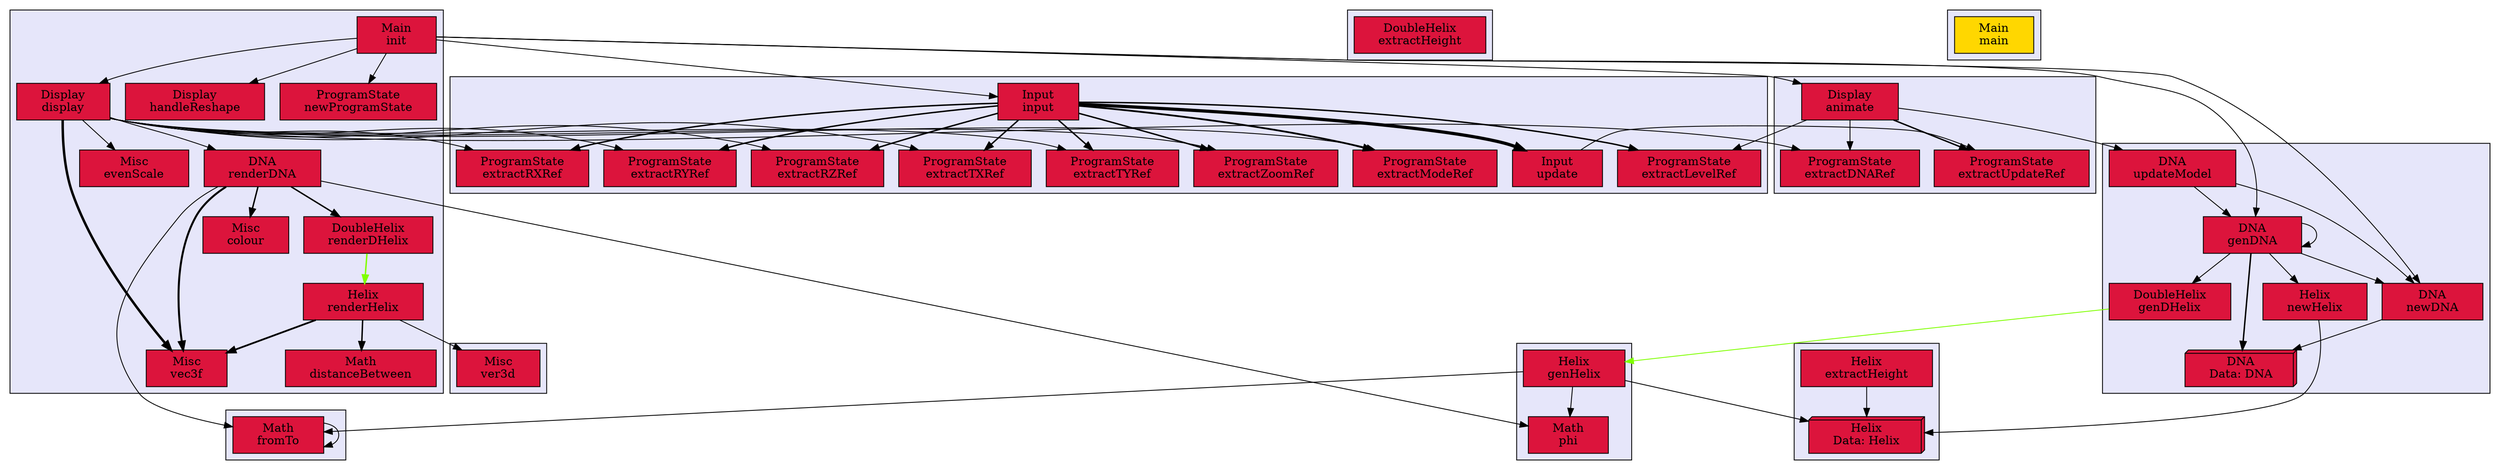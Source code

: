 digraph "Chinese Whispers module suggestions" {
    node [margin="0.4,0.1"
         ,style=filled];
    subgraph cluster_1 {
        graph [style=filled
              ,fillcolor=lavender];
        4 [label="DNA\nrenderDNA"
          ,shape=box
          ,fillcolor=crimson
          ,style="filled,solid"];
        7 [label="Display\ndisplay"
          ,shape=box
          ,fillcolor=crimson
          ,style="filled,solid"];
        8 [label="Display\nhandleReshape"
          ,shape=box
          ,fillcolor=crimson
          ,style="filled,solid"];
        11 [label="DoubleHelix\nrenderDHelix"
           ,shape=box
           ,fillcolor=crimson
           ,style="filled,solid"];
        16 [label="Helix\nrenderHelix"
           ,shape=box
           ,fillcolor=crimson
           ,style="filled,solid"];
        19 [label="Main\ninit"
           ,shape=box
           ,fillcolor=crimson
           ,style="filled,solid"];
        21 [label="Math\ndistanceBetween"
           ,shape=box
           ,fillcolor=crimson
           ,style="filled,solid"];
        24 [label="Misc\ncolour"
           ,shape=box
           ,fillcolor=crimson
           ,style="filled,solid"];
        25 [label="Misc\nevenScale"
           ,shape=box
           ,fillcolor=crimson
           ,style="filled,solid"];
        26 [label="Misc\nvec3f"
           ,shape=box
           ,fillcolor=crimson
           ,style="filled,solid"];
        38 [label="ProgramState\nnewProgramState"
           ,shape=box
           ,fillcolor=crimson
           ,style="filled,solid"];
    }
    subgraph cluster_2 {
        graph [style=filled
              ,fillcolor=lavender];
        17 [label="Input\ninput"
           ,shape=box
           ,fillcolor=crimson
           ,style="filled,solid"];
        18 [label="Input\nupdate"
           ,shape=box
           ,fillcolor=crimson
           ,style="filled,solid"];
        29 [label="ProgramState\nextractLevelRef"
           ,shape=box
           ,fillcolor=crimson
           ,style="filled,solid"];
        30 [label="ProgramState\nextractModeRef"
           ,shape=box
           ,fillcolor=crimson
           ,style="filled,solid"];
        31 [label="ProgramState\nextractRXRef"
           ,shape=box
           ,fillcolor=crimson
           ,style="filled,solid"];
        32 [label="ProgramState\nextractRYRef"
           ,shape=box
           ,fillcolor=crimson
           ,style="filled,solid"];
        33 [label="ProgramState\nextractRZRef"
           ,shape=box
           ,fillcolor=crimson
           ,style="filled,solid"];
        34 [label="ProgramState\nextractTXRef"
           ,shape=box
           ,fillcolor=crimson
           ,style="filled,solid"];
        35 [label="ProgramState\nextractTYRef"
           ,shape=box
           ,fillcolor=crimson
           ,style="filled,solid"];
        37 [label="ProgramState\nextractZoomRef"
           ,shape=box
           ,fillcolor=crimson
           ,style="filled,solid"];
    }
    subgraph cluster_3 {
        graph [style=filled
              ,fillcolor=lavender];
        1 [label="DNA\nData: DNA"
          ,shape=box3d
          ,fillcolor=crimson
          ,style="filled,solid"];
        2 [label="DNA\ngenDNA"
          ,shape=box
          ,fillcolor=crimson
          ,style="filled,solid"];
        3 [label="DNA\nnewDNA"
          ,shape=box
          ,fillcolor=crimson
          ,style="filled,solid"];
        5 [label="DNA\nupdateModel"
          ,shape=box
          ,fillcolor=crimson
          ,style="filled,solid"];
        10 [label="DoubleHelix\ngenDHelix"
           ,shape=box
           ,fillcolor=crimson
           ,style="filled,solid"];
        15 [label="Helix\nnewHelix"
           ,shape=box
           ,fillcolor=crimson
           ,style="filled,solid"];
    }
    subgraph cluster_4 {
        graph [style=filled
              ,fillcolor=lavender];
        6 [label="Display\nanimate"
          ,shape=box
          ,fillcolor=crimson
          ,style="filled,solid"];
        28 [label="ProgramState\nextractDNARef"
           ,shape=box
           ,fillcolor=crimson
           ,style="filled,solid"];
        36 [label="ProgramState\nextractUpdateRef"
           ,shape=box
           ,fillcolor=crimson
           ,style="filled,solid"];
    }
    subgraph cluster_5 {
        graph [style=filled
              ,fillcolor=lavender];
        12 [label="Helix\nData: Helix"
           ,shape=box3d
           ,fillcolor=crimson
           ,style="filled,solid"];
        13 [label="Helix\nextractHeight"
           ,shape=box
           ,fillcolor=crimson
           ,style="filled,solid"];
    }
    subgraph cluster_6 {
        graph [style=filled
              ,fillcolor=lavender];
        14 [label="Helix\ngenHelix"
           ,shape=box
           ,fillcolor=crimson
           ,style="filled,solid"];
        23 [label="Math\nphi"
           ,shape=box
           ,fillcolor=crimson
           ,style="filled,solid"];
    }
    subgraph cluster_7 {
        graph [style=filled
              ,fillcolor=lavender];
        9 [label="DoubleHelix\nextractHeight"
          ,shape=box
          ,fillcolor=crimson
          ,style="filled,solid"];
    }
    subgraph cluster_8 {
        graph [style=filled
              ,fillcolor=lavender];
        27 [label="Misc\nver3d"
           ,shape=box
           ,fillcolor=crimson
           ,style="filled,solid"];
    }
    subgraph cluster_9 {
        graph [style=filled
              ,fillcolor=lavender];
        20 [label="Main\nmain"
           ,shape=box
           ,fillcolor=gold
           ,style="filled,solid"];
    }
    subgraph cluster_10 {
        graph [style=filled
              ,fillcolor=lavender];
        22 [label="Math\nfromTo"
           ,shape=box
           ,fillcolor=crimson
           ,style="filled,solid"];
    }
    2 -> 1 [penwidth=1.6931471805599454
           ,color=black];
    2 -> 2 [penwidth=1,color=black];
    2 -> 3 [penwidth=1,color=black];
    2 -> 10 [penwidth=1
            ,color=black];
    2 -> 15 [penwidth=1
            ,color=black];
    3 -> 1 [penwidth=1,color=black];
    4 -> 11 [penwidth=1.6931471805599454
            ,color=black];
    4 -> 22 [penwidth=1
            ,color=black];
    4 -> 23 [penwidth=1
            ,color=black];
    4 -> 24 [penwidth=1.6931471805599454
            ,color=black];
    4 -> 26 [penwidth=2.386294361119891
            ,color=black];
    5 -> 2 [penwidth=1,color=black];
    5 -> 3 [penwidth=1,color=black];
    6 -> 5 [penwidth=1,color=black];
    6 -> 28 [penwidth=1
            ,color=black];
    6 -> 29 [penwidth=1
            ,color=black];
    6 -> 36 [penwidth=1.6931471805599454
            ,color=black];
    7 -> 4 [penwidth=1,color=black];
    7 -> 25 [penwidth=1
            ,color=black];
    7 -> 26 [penwidth=2.9459101490553135
            ,color=black];
    7 -> 28 [penwidth=1
            ,color=black];
    7 -> 30 [penwidth=1
            ,color=black];
    7 -> 31 [penwidth=1
            ,color=black];
    7 -> 32 [penwidth=1
            ,color=black];
    7 -> 33 [penwidth=1
            ,color=black];
    7 -> 34 [penwidth=1
            ,color=black];
    7 -> 35 [penwidth=1
            ,color=black];
    7 -> 37 [penwidth=1
            ,color=black];
    10 -> 14 [penwidth=1
             ,color=chartreuse];
    11 -> 16 [penwidth=1.6931471805599454
             ,color=chartreuse];
    13 -> 12 [penwidth=1
             ,color=black];
    14 -> 12 [penwidth=1
             ,color=black];
    14 -> 22 [penwidth=1
             ,color=black];
    14 -> 23 [penwidth=1
             ,color=black];
    15 -> 12 [penwidth=1
             ,color=black];
    16 -> 21 [penwidth=1.6931471805599454
             ,color=black];
    16 -> 26 [penwidth=2.09861228866811
             ,color=black];
    16 -> 27 [penwidth=1
             ,color=black];
    17 -> 18 [penwidth=3.833213344056216
             ,color=black];
    17 -> 29 [penwidth=1.6931471805599454
             ,color=black];
    17 -> 30 [penwidth=2.09861228866811
             ,color=black];
    17 -> 31 [penwidth=1.6931471805599454
             ,color=black];
    17 -> 32 [penwidth=1.6931471805599454
             ,color=black];
    17 -> 33 [penwidth=1.6931471805599454
             ,color=black];
    17 -> 34 [penwidth=1.6931471805599454
             ,color=black];
    17 -> 35 [penwidth=1.6931471805599454
             ,color=black];
    17 -> 37 [penwidth=1.6931471805599454
             ,color=black];
    18 -> 36 [penwidth=1
             ,color=black];
    19 -> 2 [penwidth=1
            ,color=black];
    19 -> 3 [penwidth=1
            ,color=black];
    19 -> 6 [penwidth=1
            ,color=black];
    19 -> 7 [penwidth=1
            ,color=black];
    19 -> 8 [penwidth=1
            ,color=black];
    19 -> 17 [penwidth=1
             ,color=black];
    19 -> 38 [penwidth=1
             ,color=black];
    22 -> 22 [penwidth=1
             ,color=black];
}
